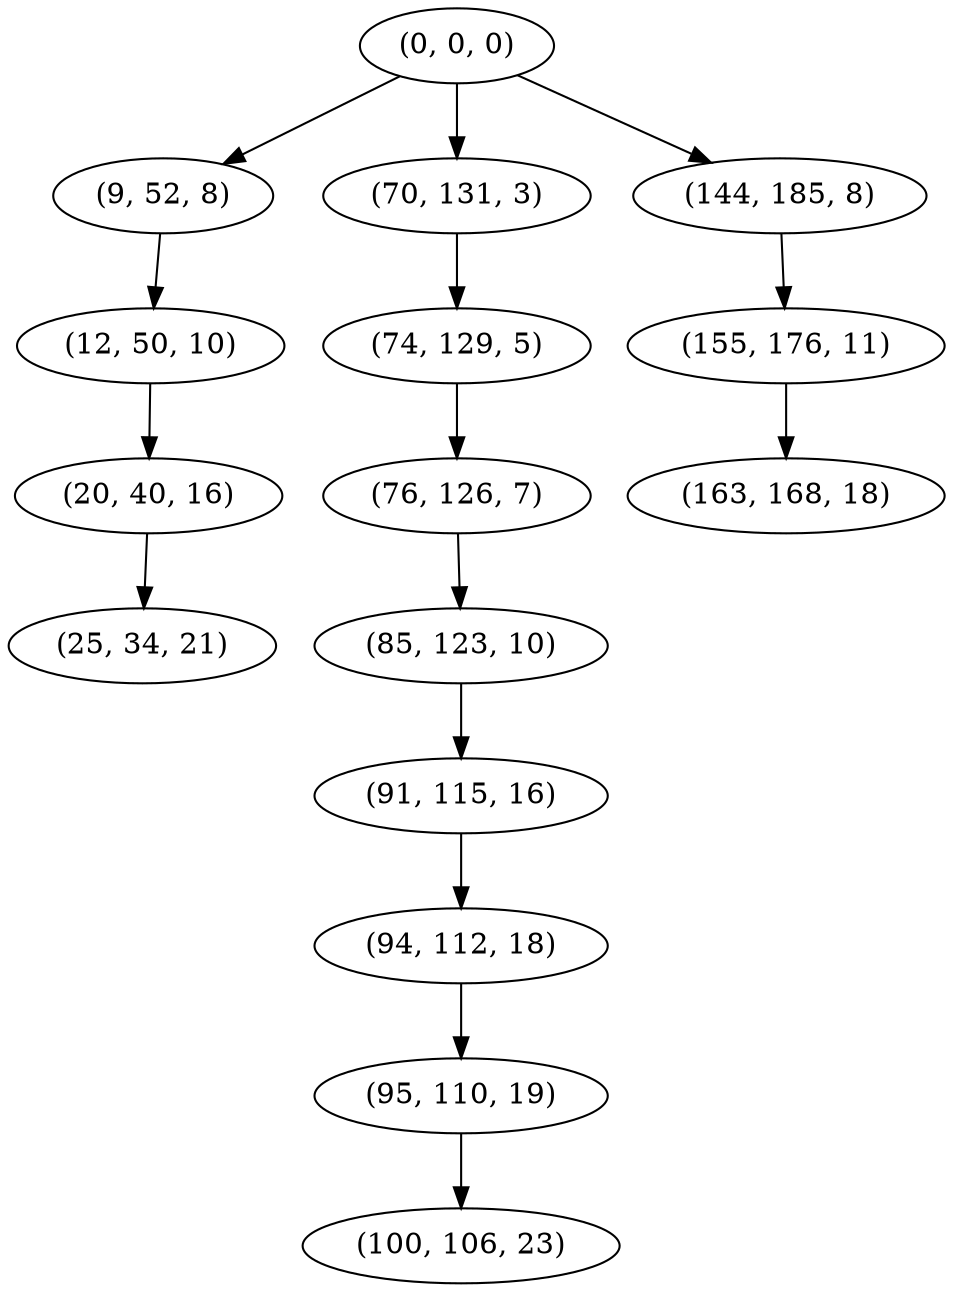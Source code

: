 digraph tree {
    "(0, 0, 0)";
    "(9, 52, 8)";
    "(12, 50, 10)";
    "(20, 40, 16)";
    "(25, 34, 21)";
    "(70, 131, 3)";
    "(74, 129, 5)";
    "(76, 126, 7)";
    "(85, 123, 10)";
    "(91, 115, 16)";
    "(94, 112, 18)";
    "(95, 110, 19)";
    "(100, 106, 23)";
    "(144, 185, 8)";
    "(155, 176, 11)";
    "(163, 168, 18)";
    "(0, 0, 0)" -> "(9, 52, 8)";
    "(0, 0, 0)" -> "(70, 131, 3)";
    "(0, 0, 0)" -> "(144, 185, 8)";
    "(9, 52, 8)" -> "(12, 50, 10)";
    "(12, 50, 10)" -> "(20, 40, 16)";
    "(20, 40, 16)" -> "(25, 34, 21)";
    "(70, 131, 3)" -> "(74, 129, 5)";
    "(74, 129, 5)" -> "(76, 126, 7)";
    "(76, 126, 7)" -> "(85, 123, 10)";
    "(85, 123, 10)" -> "(91, 115, 16)";
    "(91, 115, 16)" -> "(94, 112, 18)";
    "(94, 112, 18)" -> "(95, 110, 19)";
    "(95, 110, 19)" -> "(100, 106, 23)";
    "(144, 185, 8)" -> "(155, 176, 11)";
    "(155, 176, 11)" -> "(163, 168, 18)";
}
